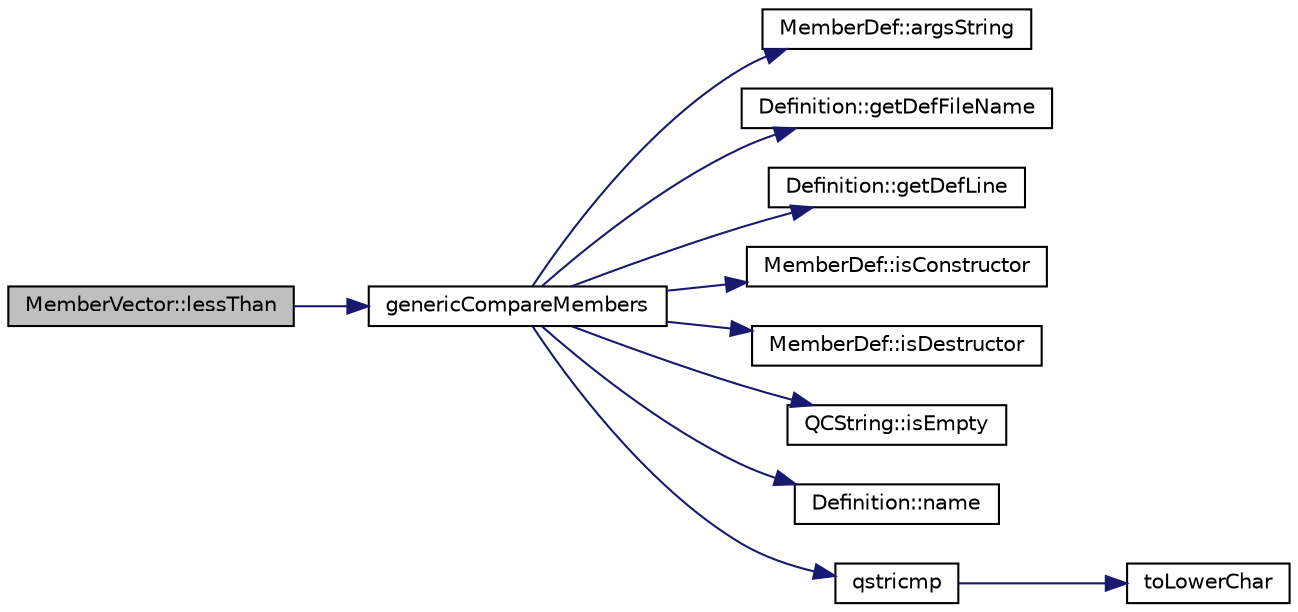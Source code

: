 digraph "MemberVector::lessThan"
{
 // LATEX_PDF_SIZE
  edge [fontname="Helvetica",fontsize="10",labelfontname="Helvetica",labelfontsize="10"];
  node [fontname="Helvetica",fontsize="10",shape=record];
  rankdir="LR";
  Node1 [label="MemberVector::lessThan",height=0.2,width=0.4,color="black", fillcolor="grey75", style="filled", fontcolor="black",tooltip=" "];
  Node1 -> Node2 [color="midnightblue",fontsize="10",style="solid",fontname="Helvetica"];
  Node2 [label="genericCompareMembers",height=0.2,width=0.4,color="black", fillcolor="white", style="filled",URL="$memberlist_8cpp.html#a167ee264b79050f2a7adc66a8c0e999d",tooltip=" "];
  Node2 -> Node3 [color="midnightblue",fontsize="10",style="solid",fontname="Helvetica"];
  Node3 [label="MemberDef::argsString",height=0.2,width=0.4,color="black", fillcolor="white", style="filled",URL="$classMemberDef.html#adfae3b8f49644ba27669daa9412e14a3",tooltip=" "];
  Node2 -> Node4 [color="midnightblue",fontsize="10",style="solid",fontname="Helvetica"];
  Node4 [label="Definition::getDefFileName",height=0.2,width=0.4,color="black", fillcolor="white", style="filled",URL="$classDefinition.html#a33fee836f24f8205eedbd21dd9d282e6",tooltip=" "];
  Node2 -> Node5 [color="midnightblue",fontsize="10",style="solid",fontname="Helvetica"];
  Node5 [label="Definition::getDefLine",height=0.2,width=0.4,color="black", fillcolor="white", style="filled",URL="$classDefinition.html#a47e34774622704853e238ee2e7ef2334",tooltip=" "];
  Node2 -> Node6 [color="midnightblue",fontsize="10",style="solid",fontname="Helvetica"];
  Node6 [label="MemberDef::isConstructor",height=0.2,width=0.4,color="black", fillcolor="white", style="filled",URL="$classMemberDef.html#a196a099fba755a0586625635e40e9c58",tooltip=" "];
  Node2 -> Node7 [color="midnightblue",fontsize="10",style="solid",fontname="Helvetica"];
  Node7 [label="MemberDef::isDestructor",height=0.2,width=0.4,color="black", fillcolor="white", style="filled",URL="$classMemberDef.html#a0807e7d46f56761eb33db77778289c11",tooltip=" "];
  Node2 -> Node8 [color="midnightblue",fontsize="10",style="solid",fontname="Helvetica"];
  Node8 [label="QCString::isEmpty",height=0.2,width=0.4,color="black", fillcolor="white", style="filled",URL="$classQCString.html#a621c4090d69ad7d05ef8e5234376c3d8",tooltip=" "];
  Node2 -> Node9 [color="midnightblue",fontsize="10",style="solid",fontname="Helvetica"];
  Node9 [label="Definition::name",height=0.2,width=0.4,color="black", fillcolor="white", style="filled",URL="$classDefinition.html#a9374fedd7f64fea7e0e164302d1a9e61",tooltip=" "];
  Node2 -> Node10 [color="midnightblue",fontsize="10",style="solid",fontname="Helvetica"];
  Node10 [label="qstricmp",height=0.2,width=0.4,color="black", fillcolor="white", style="filled",URL="$qcstring_8cpp.html#a773d5813108052583cde43cc8517893d",tooltip=" "];
  Node10 -> Node11 [color="midnightblue",fontsize="10",style="solid",fontname="Helvetica"];
  Node11 [label="toLowerChar",height=0.2,width=0.4,color="black", fillcolor="white", style="filled",URL="$qcstring_8cpp.html#a4e545641f98651d4fb8299b407721f9b",tooltip=" "];
}
